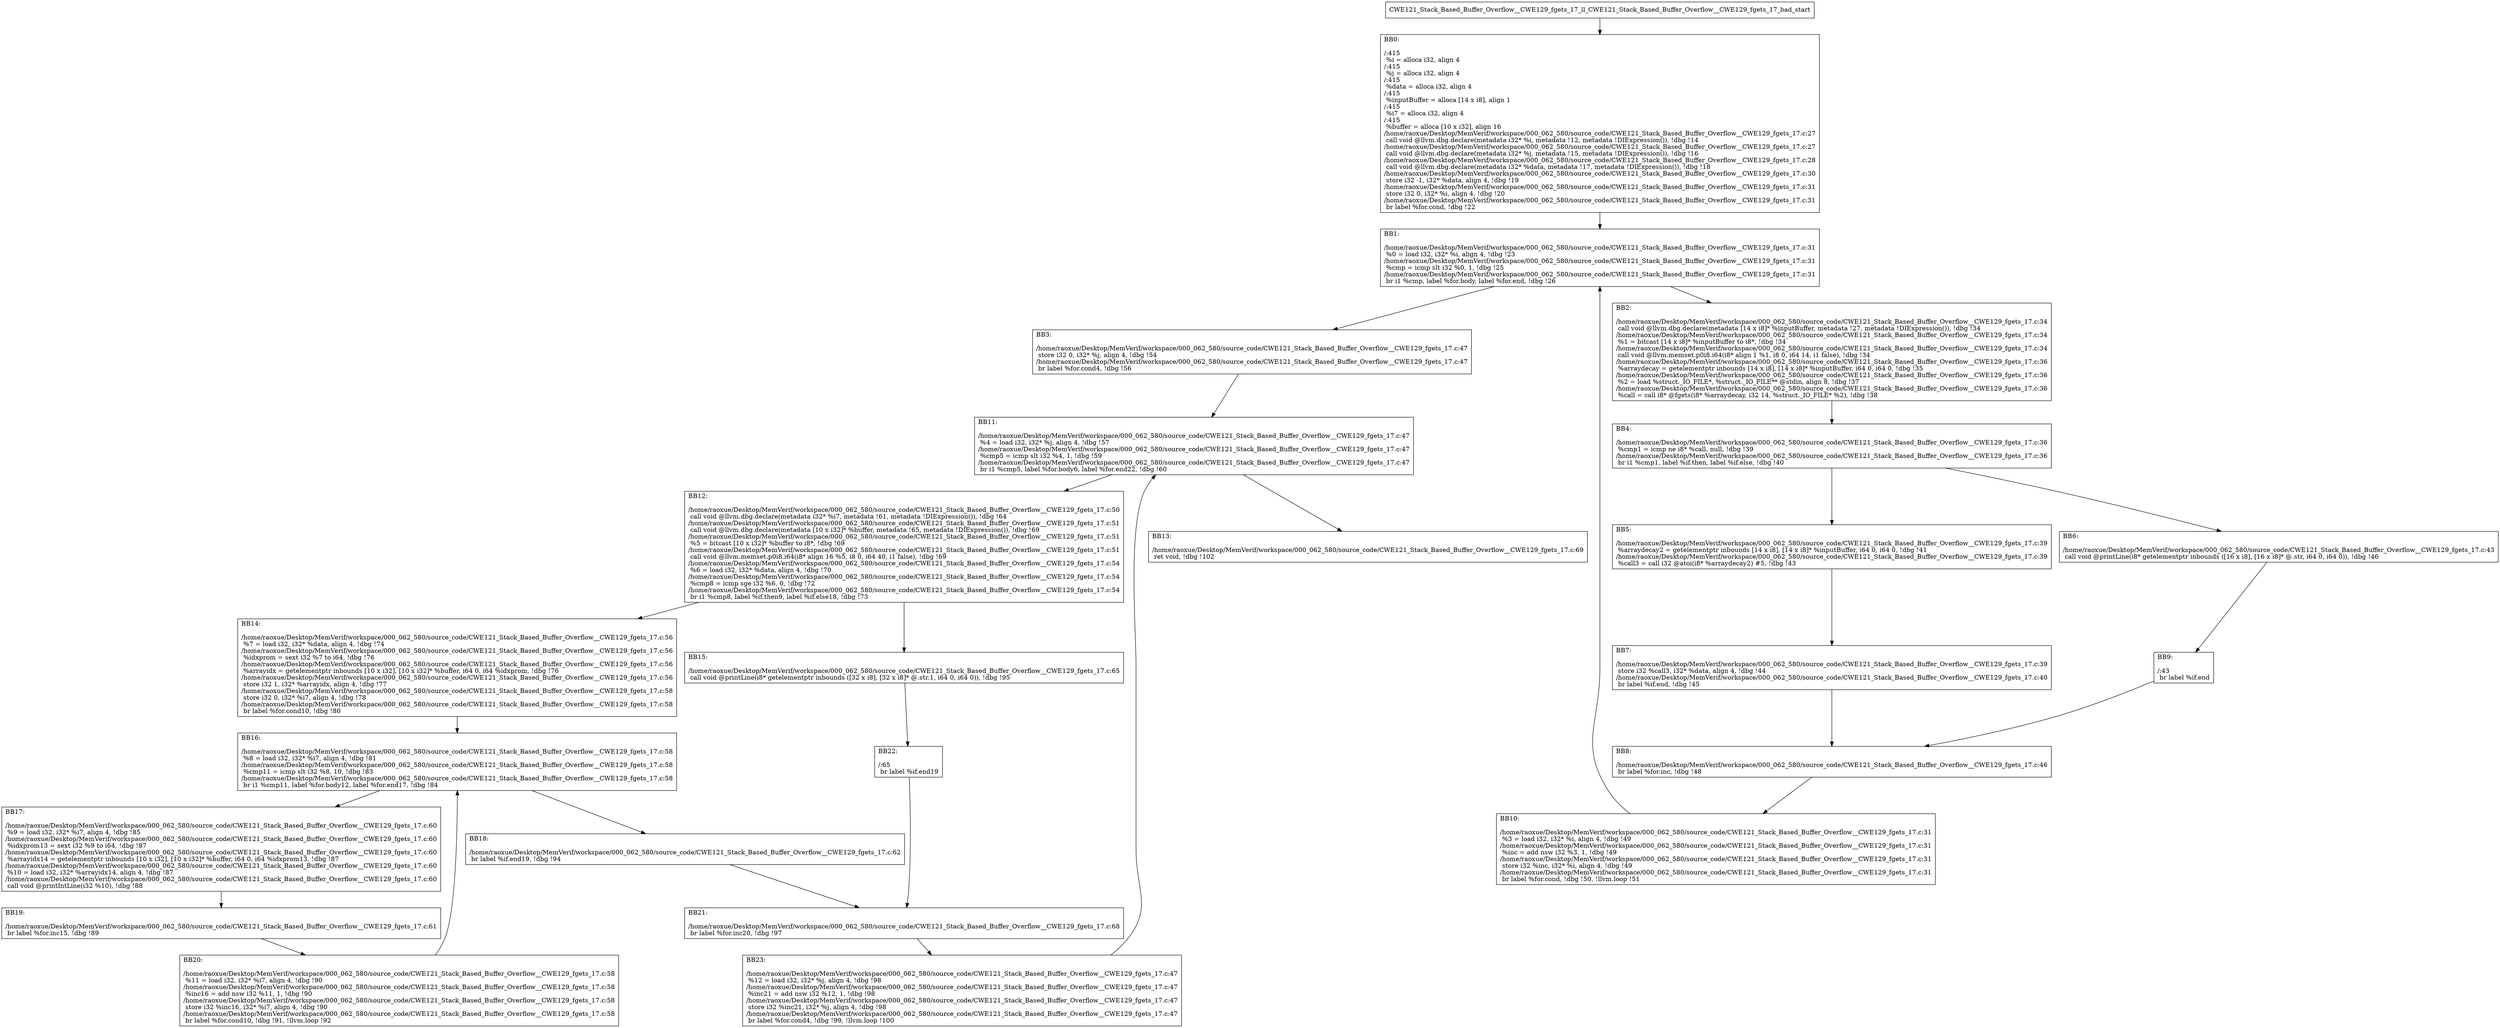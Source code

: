 digraph "CFG for'CWE121_Stack_Based_Buffer_Overflow__CWE129_fgets_17_ll_CWE121_Stack_Based_Buffer_Overflow__CWE129_fgets_17_bad' function" {
	BBCWE121_Stack_Based_Buffer_Overflow__CWE129_fgets_17_ll_CWE121_Stack_Based_Buffer_Overflow__CWE129_fgets_17_bad_start[shape=record,label="{CWE121_Stack_Based_Buffer_Overflow__CWE129_fgets_17_ll_CWE121_Stack_Based_Buffer_Overflow__CWE129_fgets_17_bad_start}"];
	BBCWE121_Stack_Based_Buffer_Overflow__CWE129_fgets_17_ll_CWE121_Stack_Based_Buffer_Overflow__CWE129_fgets_17_bad_start-> CWE121_Stack_Based_Buffer_Overflow__CWE129_fgets_17_ll_CWE121_Stack_Based_Buffer_Overflow__CWE129_fgets_17_badBB0;
	CWE121_Stack_Based_Buffer_Overflow__CWE129_fgets_17_ll_CWE121_Stack_Based_Buffer_Overflow__CWE129_fgets_17_badBB0 [shape=record, label="{BB0:\l\l/:415\l
  %i = alloca i32, align 4\l
/:415\l
  %j = alloca i32, align 4\l
/:415\l
  %data = alloca i32, align 4\l
/:415\l
  %inputBuffer = alloca [14 x i8], align 1\l
/:415\l
  %i7 = alloca i32, align 4\l
/:415\l
  %buffer = alloca [10 x i32], align 16\l
/home/raoxue/Desktop/MemVerif/workspace/000_062_580/source_code/CWE121_Stack_Based_Buffer_Overflow__CWE129_fgets_17.c:27\l
  call void @llvm.dbg.declare(metadata i32* %i, metadata !12, metadata !DIExpression()), !dbg !14\l
/home/raoxue/Desktop/MemVerif/workspace/000_062_580/source_code/CWE121_Stack_Based_Buffer_Overflow__CWE129_fgets_17.c:27\l
  call void @llvm.dbg.declare(metadata i32* %j, metadata !15, metadata !DIExpression()), !dbg !16\l
/home/raoxue/Desktop/MemVerif/workspace/000_062_580/source_code/CWE121_Stack_Based_Buffer_Overflow__CWE129_fgets_17.c:28\l
  call void @llvm.dbg.declare(metadata i32* %data, metadata !17, metadata !DIExpression()), !dbg !18\l
/home/raoxue/Desktop/MemVerif/workspace/000_062_580/source_code/CWE121_Stack_Based_Buffer_Overflow__CWE129_fgets_17.c:30\l
  store i32 -1, i32* %data, align 4, !dbg !19\l
/home/raoxue/Desktop/MemVerif/workspace/000_062_580/source_code/CWE121_Stack_Based_Buffer_Overflow__CWE129_fgets_17.c:31\l
  store i32 0, i32* %i, align 4, !dbg !20\l
/home/raoxue/Desktop/MemVerif/workspace/000_062_580/source_code/CWE121_Stack_Based_Buffer_Overflow__CWE129_fgets_17.c:31\l
  br label %for.cond, !dbg !22\l
}"];
	CWE121_Stack_Based_Buffer_Overflow__CWE129_fgets_17_ll_CWE121_Stack_Based_Buffer_Overflow__CWE129_fgets_17_badBB0-> CWE121_Stack_Based_Buffer_Overflow__CWE129_fgets_17_ll_CWE121_Stack_Based_Buffer_Overflow__CWE129_fgets_17_badBB1;
	CWE121_Stack_Based_Buffer_Overflow__CWE129_fgets_17_ll_CWE121_Stack_Based_Buffer_Overflow__CWE129_fgets_17_badBB1 [shape=record, label="{BB1:\l\l/home/raoxue/Desktop/MemVerif/workspace/000_062_580/source_code/CWE121_Stack_Based_Buffer_Overflow__CWE129_fgets_17.c:31\l
  %0 = load i32, i32* %i, align 4, !dbg !23\l
/home/raoxue/Desktop/MemVerif/workspace/000_062_580/source_code/CWE121_Stack_Based_Buffer_Overflow__CWE129_fgets_17.c:31\l
  %cmp = icmp slt i32 %0, 1, !dbg !25\l
/home/raoxue/Desktop/MemVerif/workspace/000_062_580/source_code/CWE121_Stack_Based_Buffer_Overflow__CWE129_fgets_17.c:31\l
  br i1 %cmp, label %for.body, label %for.end, !dbg !26\l
}"];
	CWE121_Stack_Based_Buffer_Overflow__CWE129_fgets_17_ll_CWE121_Stack_Based_Buffer_Overflow__CWE129_fgets_17_badBB1-> CWE121_Stack_Based_Buffer_Overflow__CWE129_fgets_17_ll_CWE121_Stack_Based_Buffer_Overflow__CWE129_fgets_17_badBB2;
	CWE121_Stack_Based_Buffer_Overflow__CWE129_fgets_17_ll_CWE121_Stack_Based_Buffer_Overflow__CWE129_fgets_17_badBB1-> CWE121_Stack_Based_Buffer_Overflow__CWE129_fgets_17_ll_CWE121_Stack_Based_Buffer_Overflow__CWE129_fgets_17_badBB3;
	CWE121_Stack_Based_Buffer_Overflow__CWE129_fgets_17_ll_CWE121_Stack_Based_Buffer_Overflow__CWE129_fgets_17_badBB2 [shape=record, label="{BB2:\l\l/home/raoxue/Desktop/MemVerif/workspace/000_062_580/source_code/CWE121_Stack_Based_Buffer_Overflow__CWE129_fgets_17.c:34\l
  call void @llvm.dbg.declare(metadata [14 x i8]* %inputBuffer, metadata !27, metadata !DIExpression()), !dbg !34\l
/home/raoxue/Desktop/MemVerif/workspace/000_062_580/source_code/CWE121_Stack_Based_Buffer_Overflow__CWE129_fgets_17.c:34\l
  %1 = bitcast [14 x i8]* %inputBuffer to i8*, !dbg !34\l
/home/raoxue/Desktop/MemVerif/workspace/000_062_580/source_code/CWE121_Stack_Based_Buffer_Overflow__CWE129_fgets_17.c:34\l
  call void @llvm.memset.p0i8.i64(i8* align 1 %1, i8 0, i64 14, i1 false), !dbg !34\l
/home/raoxue/Desktop/MemVerif/workspace/000_062_580/source_code/CWE121_Stack_Based_Buffer_Overflow__CWE129_fgets_17.c:36\l
  %arraydecay = getelementptr inbounds [14 x i8], [14 x i8]* %inputBuffer, i64 0, i64 0, !dbg !35\l
/home/raoxue/Desktop/MemVerif/workspace/000_062_580/source_code/CWE121_Stack_Based_Buffer_Overflow__CWE129_fgets_17.c:36\l
  %2 = load %struct._IO_FILE*, %struct._IO_FILE** @stdin, align 8, !dbg !37\l
/home/raoxue/Desktop/MemVerif/workspace/000_062_580/source_code/CWE121_Stack_Based_Buffer_Overflow__CWE129_fgets_17.c:36\l
  %call = call i8* @fgets(i8* %arraydecay, i32 14, %struct._IO_FILE* %2), !dbg !38\l
}"];
	CWE121_Stack_Based_Buffer_Overflow__CWE129_fgets_17_ll_CWE121_Stack_Based_Buffer_Overflow__CWE129_fgets_17_badBB2-> CWE121_Stack_Based_Buffer_Overflow__CWE129_fgets_17_ll_CWE121_Stack_Based_Buffer_Overflow__CWE129_fgets_17_badBB4;
	CWE121_Stack_Based_Buffer_Overflow__CWE129_fgets_17_ll_CWE121_Stack_Based_Buffer_Overflow__CWE129_fgets_17_badBB4 [shape=record, label="{BB4:\l\l/home/raoxue/Desktop/MemVerif/workspace/000_062_580/source_code/CWE121_Stack_Based_Buffer_Overflow__CWE129_fgets_17.c:36\l
  %cmp1 = icmp ne i8* %call, null, !dbg !39\l
/home/raoxue/Desktop/MemVerif/workspace/000_062_580/source_code/CWE121_Stack_Based_Buffer_Overflow__CWE129_fgets_17.c:36\l
  br i1 %cmp1, label %if.then, label %if.else, !dbg !40\l
}"];
	CWE121_Stack_Based_Buffer_Overflow__CWE129_fgets_17_ll_CWE121_Stack_Based_Buffer_Overflow__CWE129_fgets_17_badBB4-> CWE121_Stack_Based_Buffer_Overflow__CWE129_fgets_17_ll_CWE121_Stack_Based_Buffer_Overflow__CWE129_fgets_17_badBB5;
	CWE121_Stack_Based_Buffer_Overflow__CWE129_fgets_17_ll_CWE121_Stack_Based_Buffer_Overflow__CWE129_fgets_17_badBB4-> CWE121_Stack_Based_Buffer_Overflow__CWE129_fgets_17_ll_CWE121_Stack_Based_Buffer_Overflow__CWE129_fgets_17_badBB6;
	CWE121_Stack_Based_Buffer_Overflow__CWE129_fgets_17_ll_CWE121_Stack_Based_Buffer_Overflow__CWE129_fgets_17_badBB5 [shape=record, label="{BB5:\l\l/home/raoxue/Desktop/MemVerif/workspace/000_062_580/source_code/CWE121_Stack_Based_Buffer_Overflow__CWE129_fgets_17.c:39\l
  %arraydecay2 = getelementptr inbounds [14 x i8], [14 x i8]* %inputBuffer, i64 0, i64 0, !dbg !41\l
/home/raoxue/Desktop/MemVerif/workspace/000_062_580/source_code/CWE121_Stack_Based_Buffer_Overflow__CWE129_fgets_17.c:39\l
  %call3 = call i32 @atoi(i8* %arraydecay2) #5, !dbg !43\l
}"];
	CWE121_Stack_Based_Buffer_Overflow__CWE129_fgets_17_ll_CWE121_Stack_Based_Buffer_Overflow__CWE129_fgets_17_badBB5-> CWE121_Stack_Based_Buffer_Overflow__CWE129_fgets_17_ll_CWE121_Stack_Based_Buffer_Overflow__CWE129_fgets_17_badBB7;
	CWE121_Stack_Based_Buffer_Overflow__CWE129_fgets_17_ll_CWE121_Stack_Based_Buffer_Overflow__CWE129_fgets_17_badBB7 [shape=record, label="{BB7:\l\l/home/raoxue/Desktop/MemVerif/workspace/000_062_580/source_code/CWE121_Stack_Based_Buffer_Overflow__CWE129_fgets_17.c:39\l
  store i32 %call3, i32* %data, align 4, !dbg !44\l
/home/raoxue/Desktop/MemVerif/workspace/000_062_580/source_code/CWE121_Stack_Based_Buffer_Overflow__CWE129_fgets_17.c:40\l
  br label %if.end, !dbg !45\l
}"];
	CWE121_Stack_Based_Buffer_Overflow__CWE129_fgets_17_ll_CWE121_Stack_Based_Buffer_Overflow__CWE129_fgets_17_badBB7-> CWE121_Stack_Based_Buffer_Overflow__CWE129_fgets_17_ll_CWE121_Stack_Based_Buffer_Overflow__CWE129_fgets_17_badBB8;
	CWE121_Stack_Based_Buffer_Overflow__CWE129_fgets_17_ll_CWE121_Stack_Based_Buffer_Overflow__CWE129_fgets_17_badBB6 [shape=record, label="{BB6:\l\l/home/raoxue/Desktop/MemVerif/workspace/000_062_580/source_code/CWE121_Stack_Based_Buffer_Overflow__CWE129_fgets_17.c:43\l
  call void @printLine(i8* getelementptr inbounds ([16 x i8], [16 x i8]* @.str, i64 0, i64 0)), !dbg !46\l
}"];
	CWE121_Stack_Based_Buffer_Overflow__CWE129_fgets_17_ll_CWE121_Stack_Based_Buffer_Overflow__CWE129_fgets_17_badBB6-> CWE121_Stack_Based_Buffer_Overflow__CWE129_fgets_17_ll_CWE121_Stack_Based_Buffer_Overflow__CWE129_fgets_17_badBB9;
	CWE121_Stack_Based_Buffer_Overflow__CWE129_fgets_17_ll_CWE121_Stack_Based_Buffer_Overflow__CWE129_fgets_17_badBB9 [shape=record, label="{BB9:\l\l/:43\l
  br label %if.end\l
}"];
	CWE121_Stack_Based_Buffer_Overflow__CWE129_fgets_17_ll_CWE121_Stack_Based_Buffer_Overflow__CWE129_fgets_17_badBB9-> CWE121_Stack_Based_Buffer_Overflow__CWE129_fgets_17_ll_CWE121_Stack_Based_Buffer_Overflow__CWE129_fgets_17_badBB8;
	CWE121_Stack_Based_Buffer_Overflow__CWE129_fgets_17_ll_CWE121_Stack_Based_Buffer_Overflow__CWE129_fgets_17_badBB8 [shape=record, label="{BB8:\l\l/home/raoxue/Desktop/MemVerif/workspace/000_062_580/source_code/CWE121_Stack_Based_Buffer_Overflow__CWE129_fgets_17.c:46\l
  br label %for.inc, !dbg !48\l
}"];
	CWE121_Stack_Based_Buffer_Overflow__CWE129_fgets_17_ll_CWE121_Stack_Based_Buffer_Overflow__CWE129_fgets_17_badBB8-> CWE121_Stack_Based_Buffer_Overflow__CWE129_fgets_17_ll_CWE121_Stack_Based_Buffer_Overflow__CWE129_fgets_17_badBB10;
	CWE121_Stack_Based_Buffer_Overflow__CWE129_fgets_17_ll_CWE121_Stack_Based_Buffer_Overflow__CWE129_fgets_17_badBB10 [shape=record, label="{BB10:\l\l/home/raoxue/Desktop/MemVerif/workspace/000_062_580/source_code/CWE121_Stack_Based_Buffer_Overflow__CWE129_fgets_17.c:31\l
  %3 = load i32, i32* %i, align 4, !dbg !49\l
/home/raoxue/Desktop/MemVerif/workspace/000_062_580/source_code/CWE121_Stack_Based_Buffer_Overflow__CWE129_fgets_17.c:31\l
  %inc = add nsw i32 %3, 1, !dbg !49\l
/home/raoxue/Desktop/MemVerif/workspace/000_062_580/source_code/CWE121_Stack_Based_Buffer_Overflow__CWE129_fgets_17.c:31\l
  store i32 %inc, i32* %i, align 4, !dbg !49\l
/home/raoxue/Desktop/MemVerif/workspace/000_062_580/source_code/CWE121_Stack_Based_Buffer_Overflow__CWE129_fgets_17.c:31\l
  br label %for.cond, !dbg !50, !llvm.loop !51\l
}"];
	CWE121_Stack_Based_Buffer_Overflow__CWE129_fgets_17_ll_CWE121_Stack_Based_Buffer_Overflow__CWE129_fgets_17_badBB10-> CWE121_Stack_Based_Buffer_Overflow__CWE129_fgets_17_ll_CWE121_Stack_Based_Buffer_Overflow__CWE129_fgets_17_badBB1;
	CWE121_Stack_Based_Buffer_Overflow__CWE129_fgets_17_ll_CWE121_Stack_Based_Buffer_Overflow__CWE129_fgets_17_badBB3 [shape=record, label="{BB3:\l\l/home/raoxue/Desktop/MemVerif/workspace/000_062_580/source_code/CWE121_Stack_Based_Buffer_Overflow__CWE129_fgets_17.c:47\l
  store i32 0, i32* %j, align 4, !dbg !54\l
/home/raoxue/Desktop/MemVerif/workspace/000_062_580/source_code/CWE121_Stack_Based_Buffer_Overflow__CWE129_fgets_17.c:47\l
  br label %for.cond4, !dbg !56\l
}"];
	CWE121_Stack_Based_Buffer_Overflow__CWE129_fgets_17_ll_CWE121_Stack_Based_Buffer_Overflow__CWE129_fgets_17_badBB3-> CWE121_Stack_Based_Buffer_Overflow__CWE129_fgets_17_ll_CWE121_Stack_Based_Buffer_Overflow__CWE129_fgets_17_badBB11;
	CWE121_Stack_Based_Buffer_Overflow__CWE129_fgets_17_ll_CWE121_Stack_Based_Buffer_Overflow__CWE129_fgets_17_badBB11 [shape=record, label="{BB11:\l\l/home/raoxue/Desktop/MemVerif/workspace/000_062_580/source_code/CWE121_Stack_Based_Buffer_Overflow__CWE129_fgets_17.c:47\l
  %4 = load i32, i32* %j, align 4, !dbg !57\l
/home/raoxue/Desktop/MemVerif/workspace/000_062_580/source_code/CWE121_Stack_Based_Buffer_Overflow__CWE129_fgets_17.c:47\l
  %cmp5 = icmp slt i32 %4, 1, !dbg !59\l
/home/raoxue/Desktop/MemVerif/workspace/000_062_580/source_code/CWE121_Stack_Based_Buffer_Overflow__CWE129_fgets_17.c:47\l
  br i1 %cmp5, label %for.body6, label %for.end22, !dbg !60\l
}"];
	CWE121_Stack_Based_Buffer_Overflow__CWE129_fgets_17_ll_CWE121_Stack_Based_Buffer_Overflow__CWE129_fgets_17_badBB11-> CWE121_Stack_Based_Buffer_Overflow__CWE129_fgets_17_ll_CWE121_Stack_Based_Buffer_Overflow__CWE129_fgets_17_badBB12;
	CWE121_Stack_Based_Buffer_Overflow__CWE129_fgets_17_ll_CWE121_Stack_Based_Buffer_Overflow__CWE129_fgets_17_badBB11-> CWE121_Stack_Based_Buffer_Overflow__CWE129_fgets_17_ll_CWE121_Stack_Based_Buffer_Overflow__CWE129_fgets_17_badBB13;
	CWE121_Stack_Based_Buffer_Overflow__CWE129_fgets_17_ll_CWE121_Stack_Based_Buffer_Overflow__CWE129_fgets_17_badBB12 [shape=record, label="{BB12:\l\l/home/raoxue/Desktop/MemVerif/workspace/000_062_580/source_code/CWE121_Stack_Based_Buffer_Overflow__CWE129_fgets_17.c:50\l
  call void @llvm.dbg.declare(metadata i32* %i7, metadata !61, metadata !DIExpression()), !dbg !64\l
/home/raoxue/Desktop/MemVerif/workspace/000_062_580/source_code/CWE121_Stack_Based_Buffer_Overflow__CWE129_fgets_17.c:51\l
  call void @llvm.dbg.declare(metadata [10 x i32]* %buffer, metadata !65, metadata !DIExpression()), !dbg !69\l
/home/raoxue/Desktop/MemVerif/workspace/000_062_580/source_code/CWE121_Stack_Based_Buffer_Overflow__CWE129_fgets_17.c:51\l
  %5 = bitcast [10 x i32]* %buffer to i8*, !dbg !69\l
/home/raoxue/Desktop/MemVerif/workspace/000_062_580/source_code/CWE121_Stack_Based_Buffer_Overflow__CWE129_fgets_17.c:51\l
  call void @llvm.memset.p0i8.i64(i8* align 16 %5, i8 0, i64 40, i1 false), !dbg !69\l
/home/raoxue/Desktop/MemVerif/workspace/000_062_580/source_code/CWE121_Stack_Based_Buffer_Overflow__CWE129_fgets_17.c:54\l
  %6 = load i32, i32* %data, align 4, !dbg !70\l
/home/raoxue/Desktop/MemVerif/workspace/000_062_580/source_code/CWE121_Stack_Based_Buffer_Overflow__CWE129_fgets_17.c:54\l
  %cmp8 = icmp sge i32 %6, 0, !dbg !72\l
/home/raoxue/Desktop/MemVerif/workspace/000_062_580/source_code/CWE121_Stack_Based_Buffer_Overflow__CWE129_fgets_17.c:54\l
  br i1 %cmp8, label %if.then9, label %if.else18, !dbg !73\l
}"];
	CWE121_Stack_Based_Buffer_Overflow__CWE129_fgets_17_ll_CWE121_Stack_Based_Buffer_Overflow__CWE129_fgets_17_badBB12-> CWE121_Stack_Based_Buffer_Overflow__CWE129_fgets_17_ll_CWE121_Stack_Based_Buffer_Overflow__CWE129_fgets_17_badBB14;
	CWE121_Stack_Based_Buffer_Overflow__CWE129_fgets_17_ll_CWE121_Stack_Based_Buffer_Overflow__CWE129_fgets_17_badBB12-> CWE121_Stack_Based_Buffer_Overflow__CWE129_fgets_17_ll_CWE121_Stack_Based_Buffer_Overflow__CWE129_fgets_17_badBB15;
	CWE121_Stack_Based_Buffer_Overflow__CWE129_fgets_17_ll_CWE121_Stack_Based_Buffer_Overflow__CWE129_fgets_17_badBB14 [shape=record, label="{BB14:\l\l/home/raoxue/Desktop/MemVerif/workspace/000_062_580/source_code/CWE121_Stack_Based_Buffer_Overflow__CWE129_fgets_17.c:56\l
  %7 = load i32, i32* %data, align 4, !dbg !74\l
/home/raoxue/Desktop/MemVerif/workspace/000_062_580/source_code/CWE121_Stack_Based_Buffer_Overflow__CWE129_fgets_17.c:56\l
  %idxprom = sext i32 %7 to i64, !dbg !76\l
/home/raoxue/Desktop/MemVerif/workspace/000_062_580/source_code/CWE121_Stack_Based_Buffer_Overflow__CWE129_fgets_17.c:56\l
  %arrayidx = getelementptr inbounds [10 x i32], [10 x i32]* %buffer, i64 0, i64 %idxprom, !dbg !76\l
/home/raoxue/Desktop/MemVerif/workspace/000_062_580/source_code/CWE121_Stack_Based_Buffer_Overflow__CWE129_fgets_17.c:56\l
  store i32 1, i32* %arrayidx, align 4, !dbg !77\l
/home/raoxue/Desktop/MemVerif/workspace/000_062_580/source_code/CWE121_Stack_Based_Buffer_Overflow__CWE129_fgets_17.c:58\l
  store i32 0, i32* %i7, align 4, !dbg !78\l
/home/raoxue/Desktop/MemVerif/workspace/000_062_580/source_code/CWE121_Stack_Based_Buffer_Overflow__CWE129_fgets_17.c:58\l
  br label %for.cond10, !dbg !80\l
}"];
	CWE121_Stack_Based_Buffer_Overflow__CWE129_fgets_17_ll_CWE121_Stack_Based_Buffer_Overflow__CWE129_fgets_17_badBB14-> CWE121_Stack_Based_Buffer_Overflow__CWE129_fgets_17_ll_CWE121_Stack_Based_Buffer_Overflow__CWE129_fgets_17_badBB16;
	CWE121_Stack_Based_Buffer_Overflow__CWE129_fgets_17_ll_CWE121_Stack_Based_Buffer_Overflow__CWE129_fgets_17_badBB16 [shape=record, label="{BB16:\l\l/home/raoxue/Desktop/MemVerif/workspace/000_062_580/source_code/CWE121_Stack_Based_Buffer_Overflow__CWE129_fgets_17.c:58\l
  %8 = load i32, i32* %i7, align 4, !dbg !81\l
/home/raoxue/Desktop/MemVerif/workspace/000_062_580/source_code/CWE121_Stack_Based_Buffer_Overflow__CWE129_fgets_17.c:58\l
  %cmp11 = icmp slt i32 %8, 10, !dbg !83\l
/home/raoxue/Desktop/MemVerif/workspace/000_062_580/source_code/CWE121_Stack_Based_Buffer_Overflow__CWE129_fgets_17.c:58\l
  br i1 %cmp11, label %for.body12, label %for.end17, !dbg !84\l
}"];
	CWE121_Stack_Based_Buffer_Overflow__CWE129_fgets_17_ll_CWE121_Stack_Based_Buffer_Overflow__CWE129_fgets_17_badBB16-> CWE121_Stack_Based_Buffer_Overflow__CWE129_fgets_17_ll_CWE121_Stack_Based_Buffer_Overflow__CWE129_fgets_17_badBB17;
	CWE121_Stack_Based_Buffer_Overflow__CWE129_fgets_17_ll_CWE121_Stack_Based_Buffer_Overflow__CWE129_fgets_17_badBB16-> CWE121_Stack_Based_Buffer_Overflow__CWE129_fgets_17_ll_CWE121_Stack_Based_Buffer_Overflow__CWE129_fgets_17_badBB18;
	CWE121_Stack_Based_Buffer_Overflow__CWE129_fgets_17_ll_CWE121_Stack_Based_Buffer_Overflow__CWE129_fgets_17_badBB17 [shape=record, label="{BB17:\l\l/home/raoxue/Desktop/MemVerif/workspace/000_062_580/source_code/CWE121_Stack_Based_Buffer_Overflow__CWE129_fgets_17.c:60\l
  %9 = load i32, i32* %i7, align 4, !dbg !85\l
/home/raoxue/Desktop/MemVerif/workspace/000_062_580/source_code/CWE121_Stack_Based_Buffer_Overflow__CWE129_fgets_17.c:60\l
  %idxprom13 = sext i32 %9 to i64, !dbg !87\l
/home/raoxue/Desktop/MemVerif/workspace/000_062_580/source_code/CWE121_Stack_Based_Buffer_Overflow__CWE129_fgets_17.c:60\l
  %arrayidx14 = getelementptr inbounds [10 x i32], [10 x i32]* %buffer, i64 0, i64 %idxprom13, !dbg !87\l
/home/raoxue/Desktop/MemVerif/workspace/000_062_580/source_code/CWE121_Stack_Based_Buffer_Overflow__CWE129_fgets_17.c:60\l
  %10 = load i32, i32* %arrayidx14, align 4, !dbg !87\l
/home/raoxue/Desktop/MemVerif/workspace/000_062_580/source_code/CWE121_Stack_Based_Buffer_Overflow__CWE129_fgets_17.c:60\l
  call void @printIntLine(i32 %10), !dbg !88\l
}"];
	CWE121_Stack_Based_Buffer_Overflow__CWE129_fgets_17_ll_CWE121_Stack_Based_Buffer_Overflow__CWE129_fgets_17_badBB17-> CWE121_Stack_Based_Buffer_Overflow__CWE129_fgets_17_ll_CWE121_Stack_Based_Buffer_Overflow__CWE129_fgets_17_badBB19;
	CWE121_Stack_Based_Buffer_Overflow__CWE129_fgets_17_ll_CWE121_Stack_Based_Buffer_Overflow__CWE129_fgets_17_badBB19 [shape=record, label="{BB19:\l\l/home/raoxue/Desktop/MemVerif/workspace/000_062_580/source_code/CWE121_Stack_Based_Buffer_Overflow__CWE129_fgets_17.c:61\l
  br label %for.inc15, !dbg !89\l
}"];
	CWE121_Stack_Based_Buffer_Overflow__CWE129_fgets_17_ll_CWE121_Stack_Based_Buffer_Overflow__CWE129_fgets_17_badBB19-> CWE121_Stack_Based_Buffer_Overflow__CWE129_fgets_17_ll_CWE121_Stack_Based_Buffer_Overflow__CWE129_fgets_17_badBB20;
	CWE121_Stack_Based_Buffer_Overflow__CWE129_fgets_17_ll_CWE121_Stack_Based_Buffer_Overflow__CWE129_fgets_17_badBB20 [shape=record, label="{BB20:\l\l/home/raoxue/Desktop/MemVerif/workspace/000_062_580/source_code/CWE121_Stack_Based_Buffer_Overflow__CWE129_fgets_17.c:58\l
  %11 = load i32, i32* %i7, align 4, !dbg !90\l
/home/raoxue/Desktop/MemVerif/workspace/000_062_580/source_code/CWE121_Stack_Based_Buffer_Overflow__CWE129_fgets_17.c:58\l
  %inc16 = add nsw i32 %11, 1, !dbg !90\l
/home/raoxue/Desktop/MemVerif/workspace/000_062_580/source_code/CWE121_Stack_Based_Buffer_Overflow__CWE129_fgets_17.c:58\l
  store i32 %inc16, i32* %i7, align 4, !dbg !90\l
/home/raoxue/Desktop/MemVerif/workspace/000_062_580/source_code/CWE121_Stack_Based_Buffer_Overflow__CWE129_fgets_17.c:58\l
  br label %for.cond10, !dbg !91, !llvm.loop !92\l
}"];
	CWE121_Stack_Based_Buffer_Overflow__CWE129_fgets_17_ll_CWE121_Stack_Based_Buffer_Overflow__CWE129_fgets_17_badBB20-> CWE121_Stack_Based_Buffer_Overflow__CWE129_fgets_17_ll_CWE121_Stack_Based_Buffer_Overflow__CWE129_fgets_17_badBB16;
	CWE121_Stack_Based_Buffer_Overflow__CWE129_fgets_17_ll_CWE121_Stack_Based_Buffer_Overflow__CWE129_fgets_17_badBB18 [shape=record, label="{BB18:\l\l/home/raoxue/Desktop/MemVerif/workspace/000_062_580/source_code/CWE121_Stack_Based_Buffer_Overflow__CWE129_fgets_17.c:62\l
  br label %if.end19, !dbg !94\l
}"];
	CWE121_Stack_Based_Buffer_Overflow__CWE129_fgets_17_ll_CWE121_Stack_Based_Buffer_Overflow__CWE129_fgets_17_badBB18-> CWE121_Stack_Based_Buffer_Overflow__CWE129_fgets_17_ll_CWE121_Stack_Based_Buffer_Overflow__CWE129_fgets_17_badBB21;
	CWE121_Stack_Based_Buffer_Overflow__CWE129_fgets_17_ll_CWE121_Stack_Based_Buffer_Overflow__CWE129_fgets_17_badBB15 [shape=record, label="{BB15:\l\l/home/raoxue/Desktop/MemVerif/workspace/000_062_580/source_code/CWE121_Stack_Based_Buffer_Overflow__CWE129_fgets_17.c:65\l
  call void @printLine(i8* getelementptr inbounds ([32 x i8], [32 x i8]* @.str.1, i64 0, i64 0)), !dbg !95\l
}"];
	CWE121_Stack_Based_Buffer_Overflow__CWE129_fgets_17_ll_CWE121_Stack_Based_Buffer_Overflow__CWE129_fgets_17_badBB15-> CWE121_Stack_Based_Buffer_Overflow__CWE129_fgets_17_ll_CWE121_Stack_Based_Buffer_Overflow__CWE129_fgets_17_badBB22;
	CWE121_Stack_Based_Buffer_Overflow__CWE129_fgets_17_ll_CWE121_Stack_Based_Buffer_Overflow__CWE129_fgets_17_badBB22 [shape=record, label="{BB22:\l\l/:65\l
  br label %if.end19\l
}"];
	CWE121_Stack_Based_Buffer_Overflow__CWE129_fgets_17_ll_CWE121_Stack_Based_Buffer_Overflow__CWE129_fgets_17_badBB22-> CWE121_Stack_Based_Buffer_Overflow__CWE129_fgets_17_ll_CWE121_Stack_Based_Buffer_Overflow__CWE129_fgets_17_badBB21;
	CWE121_Stack_Based_Buffer_Overflow__CWE129_fgets_17_ll_CWE121_Stack_Based_Buffer_Overflow__CWE129_fgets_17_badBB21 [shape=record, label="{BB21:\l\l/home/raoxue/Desktop/MemVerif/workspace/000_062_580/source_code/CWE121_Stack_Based_Buffer_Overflow__CWE129_fgets_17.c:68\l
  br label %for.inc20, !dbg !97\l
}"];
	CWE121_Stack_Based_Buffer_Overflow__CWE129_fgets_17_ll_CWE121_Stack_Based_Buffer_Overflow__CWE129_fgets_17_badBB21-> CWE121_Stack_Based_Buffer_Overflow__CWE129_fgets_17_ll_CWE121_Stack_Based_Buffer_Overflow__CWE129_fgets_17_badBB23;
	CWE121_Stack_Based_Buffer_Overflow__CWE129_fgets_17_ll_CWE121_Stack_Based_Buffer_Overflow__CWE129_fgets_17_badBB23 [shape=record, label="{BB23:\l\l/home/raoxue/Desktop/MemVerif/workspace/000_062_580/source_code/CWE121_Stack_Based_Buffer_Overflow__CWE129_fgets_17.c:47\l
  %12 = load i32, i32* %j, align 4, !dbg !98\l
/home/raoxue/Desktop/MemVerif/workspace/000_062_580/source_code/CWE121_Stack_Based_Buffer_Overflow__CWE129_fgets_17.c:47\l
  %inc21 = add nsw i32 %12, 1, !dbg !98\l
/home/raoxue/Desktop/MemVerif/workspace/000_062_580/source_code/CWE121_Stack_Based_Buffer_Overflow__CWE129_fgets_17.c:47\l
  store i32 %inc21, i32* %j, align 4, !dbg !98\l
/home/raoxue/Desktop/MemVerif/workspace/000_062_580/source_code/CWE121_Stack_Based_Buffer_Overflow__CWE129_fgets_17.c:47\l
  br label %for.cond4, !dbg !99, !llvm.loop !100\l
}"];
	CWE121_Stack_Based_Buffer_Overflow__CWE129_fgets_17_ll_CWE121_Stack_Based_Buffer_Overflow__CWE129_fgets_17_badBB23-> CWE121_Stack_Based_Buffer_Overflow__CWE129_fgets_17_ll_CWE121_Stack_Based_Buffer_Overflow__CWE129_fgets_17_badBB11;
	CWE121_Stack_Based_Buffer_Overflow__CWE129_fgets_17_ll_CWE121_Stack_Based_Buffer_Overflow__CWE129_fgets_17_badBB13 [shape=record, label="{BB13:\l\l/home/raoxue/Desktop/MemVerif/workspace/000_062_580/source_code/CWE121_Stack_Based_Buffer_Overflow__CWE129_fgets_17.c:69\l
  ret void, !dbg !102\l
}"];
}
